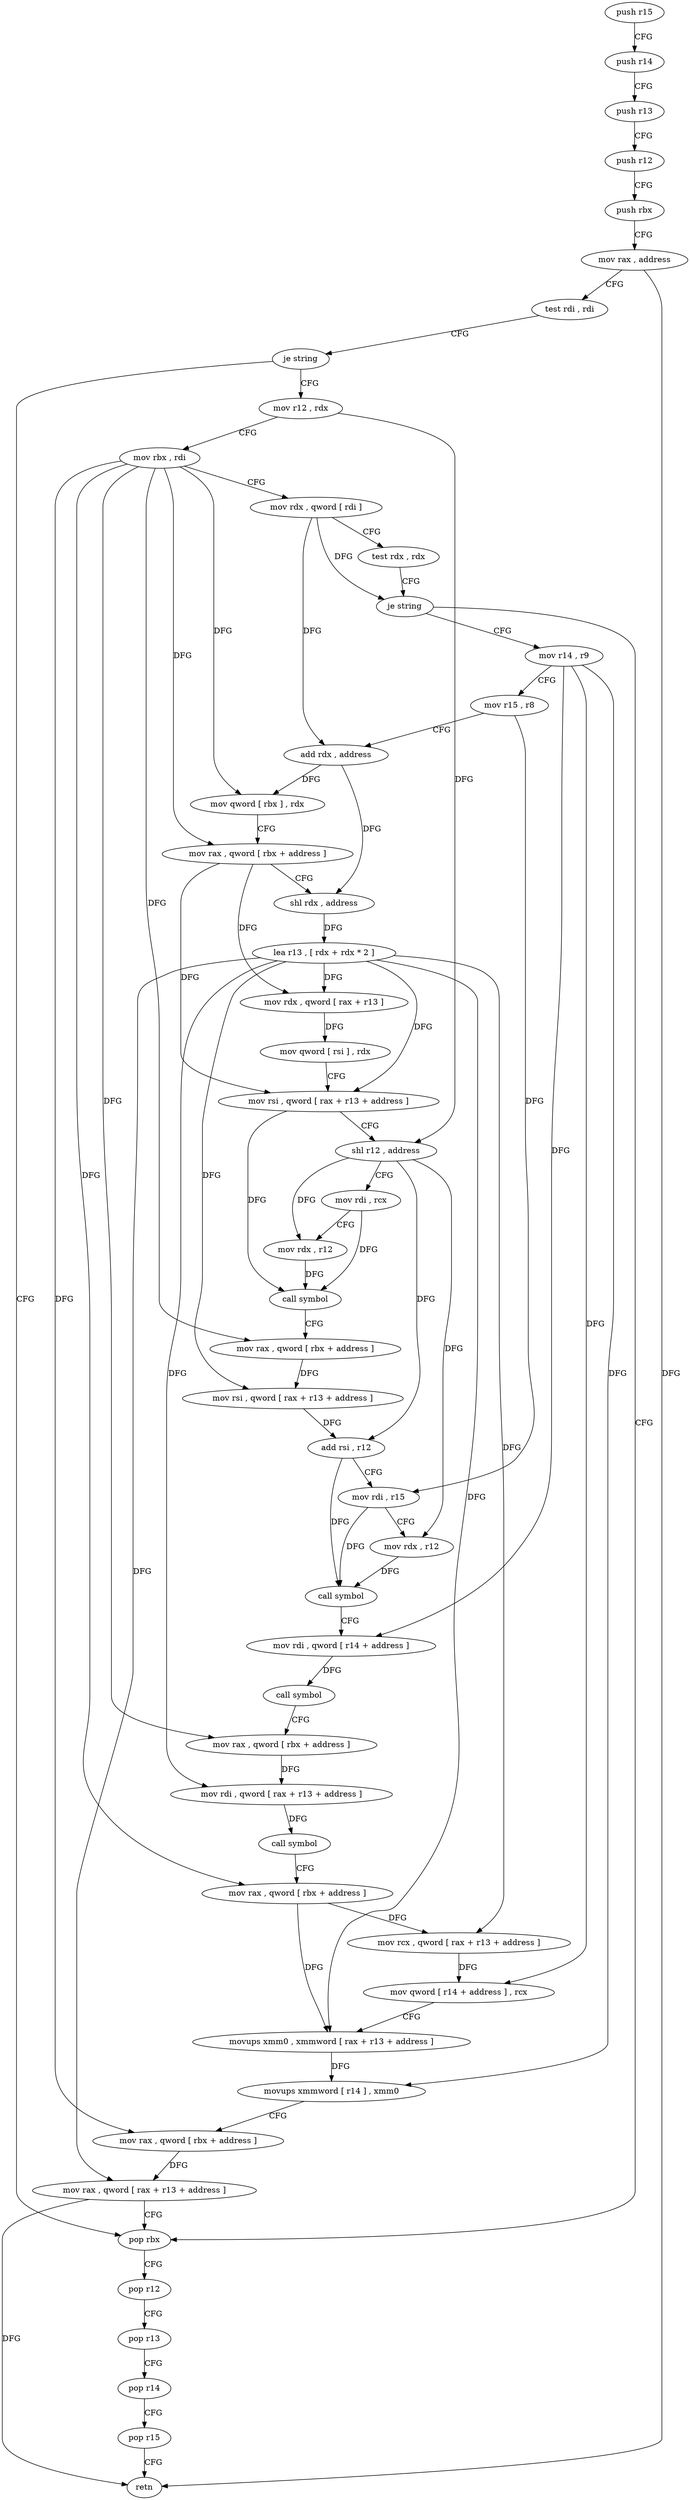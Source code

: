 digraph "func" {
"4264384" [label = "push r15" ]
"4264386" [label = "push r14" ]
"4264388" [label = "push r13" ]
"4264390" [label = "push r12" ]
"4264392" [label = "push rbx" ]
"4264393" [label = "mov rax , address" ]
"4264400" [label = "test rdi , rdi" ]
"4264403" [label = "je string" ]
"4264557" [label = "pop rbx" ]
"4264409" [label = "mov r12 , rdx" ]
"4264558" [label = "pop r12" ]
"4264560" [label = "pop r13" ]
"4264562" [label = "pop r14" ]
"4264564" [label = "pop r15" ]
"4264566" [label = "retn" ]
"4264412" [label = "mov rbx , rdi" ]
"4264415" [label = "mov rdx , qword [ rdi ]" ]
"4264418" [label = "test rdx , rdx" ]
"4264421" [label = "je string" ]
"4264427" [label = "mov r14 , r9" ]
"4264430" [label = "mov r15 , r8" ]
"4264433" [label = "add rdx , address" ]
"4264437" [label = "mov qword [ rbx ] , rdx" ]
"4264440" [label = "mov rax , qword [ rbx + address ]" ]
"4264444" [label = "shl rdx , address" ]
"4264448" [label = "lea r13 , [ rdx + rdx * 2 ]" ]
"4264452" [label = "mov rdx , qword [ rax + r13 ]" ]
"4264456" [label = "mov qword [ rsi ] , rdx" ]
"4264459" [label = "mov rsi , qword [ rax + r13 + address ]" ]
"4264464" [label = "shl r12 , address" ]
"4264468" [label = "mov rdi , rcx" ]
"4264471" [label = "mov rdx , r12" ]
"4264474" [label = "call symbol" ]
"4264479" [label = "mov rax , qword [ rbx + address ]" ]
"4264483" [label = "mov rsi , qword [ rax + r13 + address ]" ]
"4264488" [label = "add rsi , r12" ]
"4264491" [label = "mov rdi , r15" ]
"4264494" [label = "mov rdx , r12" ]
"4264497" [label = "call symbol" ]
"4264502" [label = "mov rdi , qword [ r14 + address ]" ]
"4264506" [label = "call symbol" ]
"4264511" [label = "mov rax , qword [ rbx + address ]" ]
"4264515" [label = "mov rdi , qword [ rax + r13 + address ]" ]
"4264520" [label = "call symbol" ]
"4264525" [label = "mov rax , qword [ rbx + address ]" ]
"4264529" [label = "mov rcx , qword [ rax + r13 + address ]" ]
"4264534" [label = "mov qword [ r14 + address ] , rcx" ]
"4264538" [label = "movups xmm0 , xmmword [ rax + r13 + address ]" ]
"4264544" [label = "movups xmmword [ r14 ] , xmm0" ]
"4264548" [label = "mov rax , qword [ rbx + address ]" ]
"4264552" [label = "mov rax , qword [ rax + r13 + address ]" ]
"4264384" -> "4264386" [ label = "CFG" ]
"4264386" -> "4264388" [ label = "CFG" ]
"4264388" -> "4264390" [ label = "CFG" ]
"4264390" -> "4264392" [ label = "CFG" ]
"4264392" -> "4264393" [ label = "CFG" ]
"4264393" -> "4264400" [ label = "CFG" ]
"4264393" -> "4264566" [ label = "DFG" ]
"4264400" -> "4264403" [ label = "CFG" ]
"4264403" -> "4264557" [ label = "CFG" ]
"4264403" -> "4264409" [ label = "CFG" ]
"4264557" -> "4264558" [ label = "CFG" ]
"4264409" -> "4264412" [ label = "CFG" ]
"4264409" -> "4264464" [ label = "DFG" ]
"4264558" -> "4264560" [ label = "CFG" ]
"4264560" -> "4264562" [ label = "CFG" ]
"4264562" -> "4264564" [ label = "CFG" ]
"4264564" -> "4264566" [ label = "CFG" ]
"4264412" -> "4264415" [ label = "CFG" ]
"4264412" -> "4264437" [ label = "DFG" ]
"4264412" -> "4264440" [ label = "DFG" ]
"4264412" -> "4264479" [ label = "DFG" ]
"4264412" -> "4264511" [ label = "DFG" ]
"4264412" -> "4264525" [ label = "DFG" ]
"4264412" -> "4264548" [ label = "DFG" ]
"4264415" -> "4264418" [ label = "CFG" ]
"4264415" -> "4264421" [ label = "DFG" ]
"4264415" -> "4264433" [ label = "DFG" ]
"4264418" -> "4264421" [ label = "CFG" ]
"4264421" -> "4264557" [ label = "CFG" ]
"4264421" -> "4264427" [ label = "CFG" ]
"4264427" -> "4264430" [ label = "CFG" ]
"4264427" -> "4264502" [ label = "DFG" ]
"4264427" -> "4264534" [ label = "DFG" ]
"4264427" -> "4264544" [ label = "DFG" ]
"4264430" -> "4264433" [ label = "CFG" ]
"4264430" -> "4264491" [ label = "DFG" ]
"4264433" -> "4264437" [ label = "DFG" ]
"4264433" -> "4264444" [ label = "DFG" ]
"4264437" -> "4264440" [ label = "CFG" ]
"4264440" -> "4264444" [ label = "CFG" ]
"4264440" -> "4264452" [ label = "DFG" ]
"4264440" -> "4264459" [ label = "DFG" ]
"4264444" -> "4264448" [ label = "DFG" ]
"4264448" -> "4264452" [ label = "DFG" ]
"4264448" -> "4264459" [ label = "DFG" ]
"4264448" -> "4264483" [ label = "DFG" ]
"4264448" -> "4264515" [ label = "DFG" ]
"4264448" -> "4264529" [ label = "DFG" ]
"4264448" -> "4264538" [ label = "DFG" ]
"4264448" -> "4264552" [ label = "DFG" ]
"4264452" -> "4264456" [ label = "DFG" ]
"4264456" -> "4264459" [ label = "CFG" ]
"4264459" -> "4264464" [ label = "CFG" ]
"4264459" -> "4264474" [ label = "DFG" ]
"4264464" -> "4264468" [ label = "CFG" ]
"4264464" -> "4264471" [ label = "DFG" ]
"4264464" -> "4264488" [ label = "DFG" ]
"4264464" -> "4264494" [ label = "DFG" ]
"4264468" -> "4264471" [ label = "CFG" ]
"4264468" -> "4264474" [ label = "DFG" ]
"4264471" -> "4264474" [ label = "DFG" ]
"4264474" -> "4264479" [ label = "CFG" ]
"4264479" -> "4264483" [ label = "DFG" ]
"4264483" -> "4264488" [ label = "DFG" ]
"4264488" -> "4264491" [ label = "CFG" ]
"4264488" -> "4264497" [ label = "DFG" ]
"4264491" -> "4264494" [ label = "CFG" ]
"4264491" -> "4264497" [ label = "DFG" ]
"4264494" -> "4264497" [ label = "DFG" ]
"4264497" -> "4264502" [ label = "CFG" ]
"4264502" -> "4264506" [ label = "DFG" ]
"4264506" -> "4264511" [ label = "CFG" ]
"4264511" -> "4264515" [ label = "DFG" ]
"4264515" -> "4264520" [ label = "DFG" ]
"4264520" -> "4264525" [ label = "CFG" ]
"4264525" -> "4264529" [ label = "DFG" ]
"4264525" -> "4264538" [ label = "DFG" ]
"4264529" -> "4264534" [ label = "DFG" ]
"4264534" -> "4264538" [ label = "CFG" ]
"4264538" -> "4264544" [ label = "DFG" ]
"4264544" -> "4264548" [ label = "CFG" ]
"4264548" -> "4264552" [ label = "DFG" ]
"4264552" -> "4264557" [ label = "CFG" ]
"4264552" -> "4264566" [ label = "DFG" ]
}
